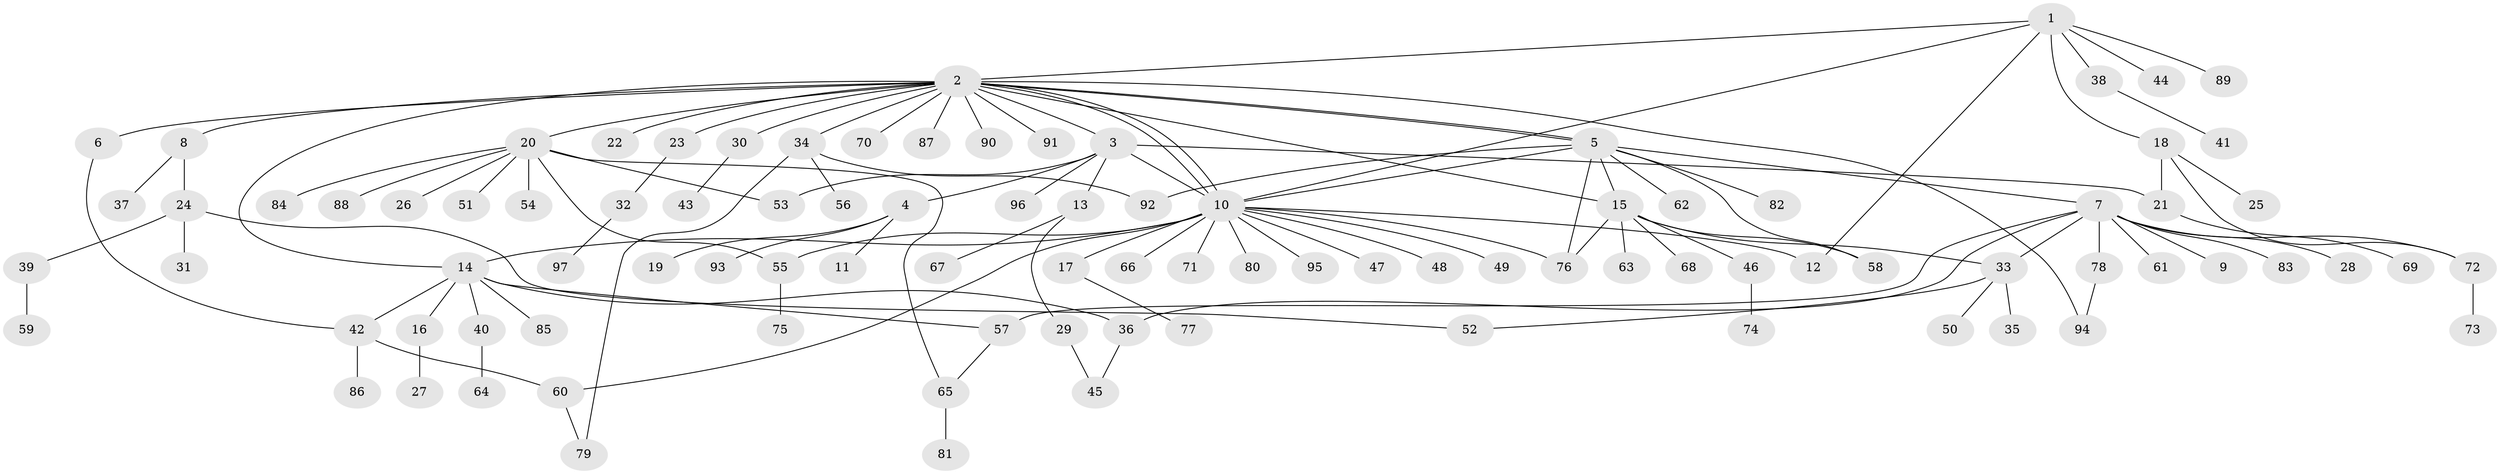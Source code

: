 // coarse degree distribution, {19: 0.013888888888888888, 20: 0.013888888888888888, 7: 0.013888888888888888, 3: 0.027777777777777776, 8: 0.027777777777777776, 2: 0.19444444444444445, 9: 0.027777777777777776, 1: 0.6111111111111112, 6: 0.013888888888888888, 5: 0.027777777777777776, 4: 0.027777777777777776}
// Generated by graph-tools (version 1.1) at 2025/51/02/27/25 19:51:56]
// undirected, 97 vertices, 122 edges
graph export_dot {
graph [start="1"]
  node [color=gray90,style=filled];
  1;
  2;
  3;
  4;
  5;
  6;
  7;
  8;
  9;
  10;
  11;
  12;
  13;
  14;
  15;
  16;
  17;
  18;
  19;
  20;
  21;
  22;
  23;
  24;
  25;
  26;
  27;
  28;
  29;
  30;
  31;
  32;
  33;
  34;
  35;
  36;
  37;
  38;
  39;
  40;
  41;
  42;
  43;
  44;
  45;
  46;
  47;
  48;
  49;
  50;
  51;
  52;
  53;
  54;
  55;
  56;
  57;
  58;
  59;
  60;
  61;
  62;
  63;
  64;
  65;
  66;
  67;
  68;
  69;
  70;
  71;
  72;
  73;
  74;
  75;
  76;
  77;
  78;
  79;
  80;
  81;
  82;
  83;
  84;
  85;
  86;
  87;
  88;
  89;
  90;
  91;
  92;
  93;
  94;
  95;
  96;
  97;
  1 -- 2;
  1 -- 10;
  1 -- 12;
  1 -- 18;
  1 -- 38;
  1 -- 44;
  1 -- 89;
  2 -- 3;
  2 -- 5;
  2 -- 5;
  2 -- 6;
  2 -- 8;
  2 -- 10;
  2 -- 10;
  2 -- 14;
  2 -- 15;
  2 -- 20;
  2 -- 22;
  2 -- 23;
  2 -- 30;
  2 -- 34;
  2 -- 70;
  2 -- 87;
  2 -- 90;
  2 -- 91;
  2 -- 94;
  3 -- 4;
  3 -- 10;
  3 -- 13;
  3 -- 21;
  3 -- 53;
  3 -- 96;
  4 -- 11;
  4 -- 19;
  4 -- 93;
  5 -- 7;
  5 -- 10;
  5 -- 15;
  5 -- 58;
  5 -- 62;
  5 -- 76;
  5 -- 82;
  5 -- 92;
  6 -- 42;
  7 -- 9;
  7 -- 28;
  7 -- 33;
  7 -- 36;
  7 -- 57;
  7 -- 61;
  7 -- 72;
  7 -- 78;
  7 -- 83;
  8 -- 24;
  8 -- 37;
  10 -- 12;
  10 -- 14;
  10 -- 17;
  10 -- 47;
  10 -- 48;
  10 -- 49;
  10 -- 55;
  10 -- 60;
  10 -- 66;
  10 -- 71;
  10 -- 76;
  10 -- 80;
  10 -- 95;
  13 -- 29;
  13 -- 67;
  14 -- 16;
  14 -- 36;
  14 -- 40;
  14 -- 42;
  14 -- 57;
  14 -- 85;
  15 -- 33;
  15 -- 46;
  15 -- 58;
  15 -- 63;
  15 -- 68;
  15 -- 76;
  16 -- 27;
  17 -- 77;
  18 -- 21;
  18 -- 25;
  18 -- 72;
  20 -- 26;
  20 -- 51;
  20 -- 53;
  20 -- 54;
  20 -- 55;
  20 -- 65;
  20 -- 84;
  20 -- 88;
  21 -- 69;
  23 -- 32;
  24 -- 31;
  24 -- 39;
  24 -- 52;
  29 -- 45;
  30 -- 43;
  32 -- 97;
  33 -- 35;
  33 -- 50;
  33 -- 52;
  34 -- 56;
  34 -- 79;
  34 -- 92;
  36 -- 45;
  38 -- 41;
  39 -- 59;
  40 -- 64;
  42 -- 60;
  42 -- 86;
  46 -- 74;
  55 -- 75;
  57 -- 65;
  60 -- 79;
  65 -- 81;
  72 -- 73;
  78 -- 94;
}

